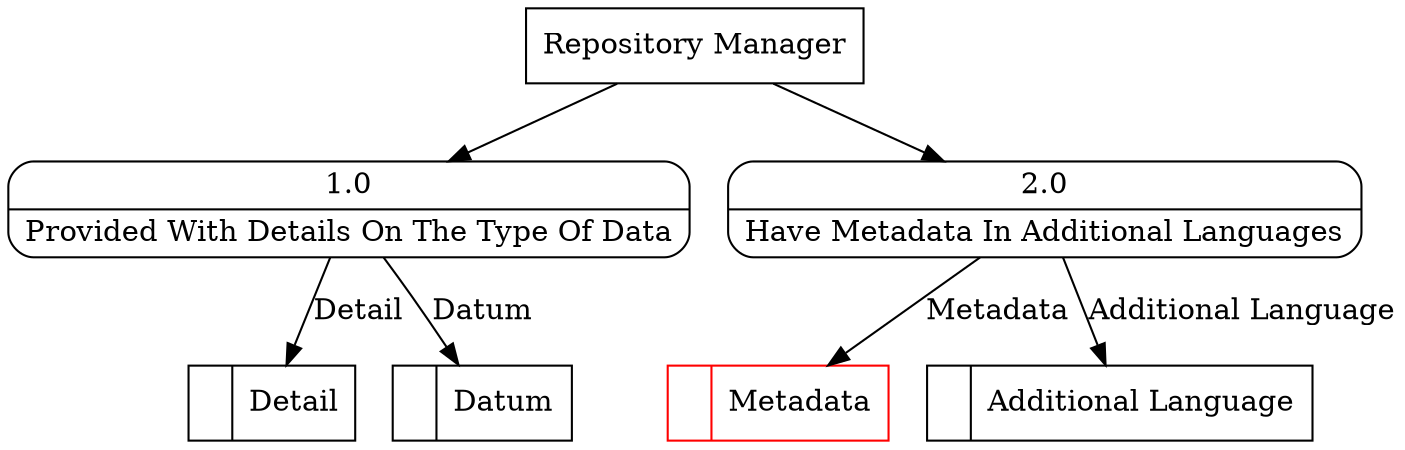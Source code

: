 digraph dfd2{ 
node[shape=record]
200 [label="<f0>  |<f1> Detail " ];
201 [label="<f0>  |<f1> Datum " ];
202 [label="<f0>  |<f1> Metadata " color=red];
203 [label="<f0>  |<f1> Additional Language " ];
204 [label="Repository Manager" shape=box];
205 [label="{<f0> 1.0|<f1> Provided With Details On The Type Of Data }" shape=Mrecord];
206 [label="{<f0> 2.0|<f1> Have Metadata In Additional Languages }" shape=Mrecord];
204 -> 205
204 -> 206
205 -> 200 [label="Detail"]
205 -> 201 [label="Datum"]
206 -> 202 [label="Metadata"]
206 -> 203 [label="Additional Language"]
}